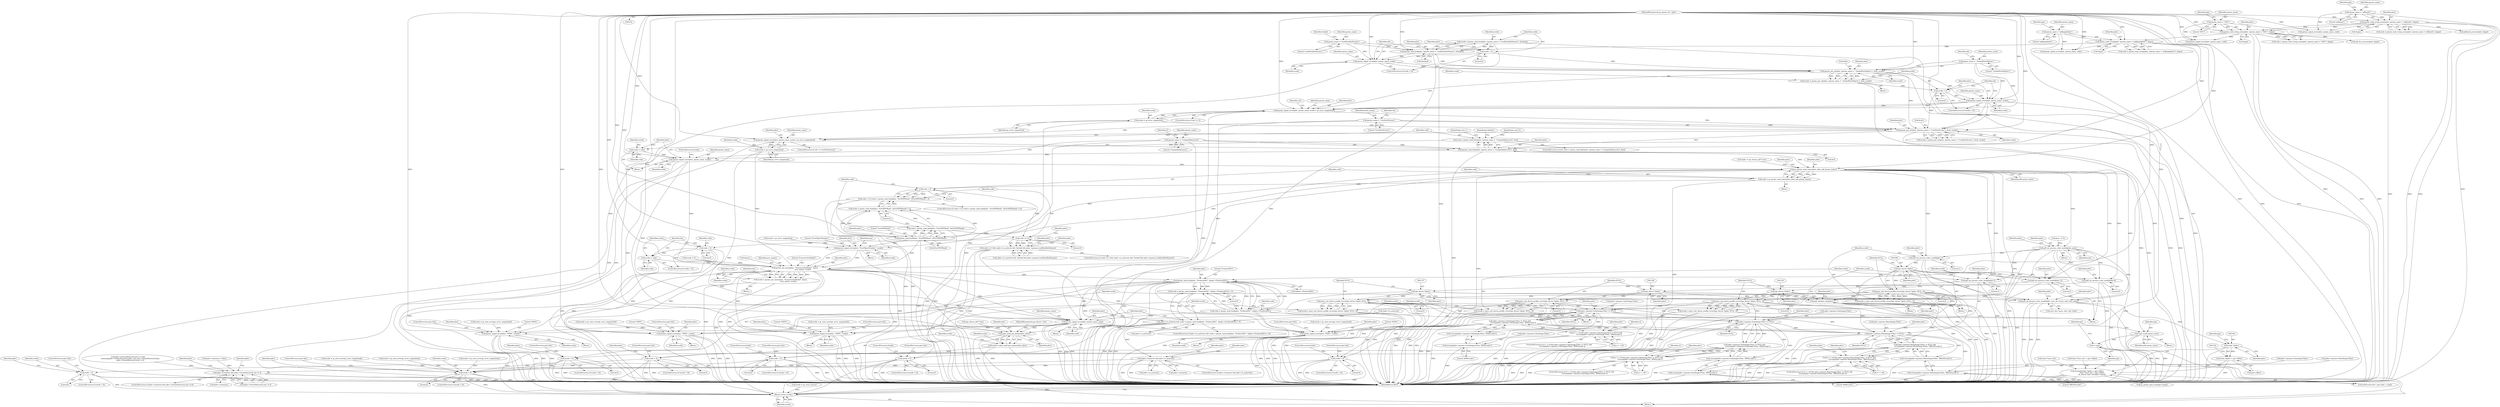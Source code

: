 digraph "0_ghostscript_c3476dde7743761a4e1d39a631716199b696b880@API" {
"1000398" [label="(Call,code = param_read_float(plist, (param_name = \"CompatibilityLevel\"), &cl))"];
"1000400" [label="(Call,param_read_float(plist, (param_name = \"CompatibilityLevel\"), &cl))"];
"1000391" [label="(Call,param_signal_error(plist, param_name, ecode = gs_error_rangecheck))"];
"1000372" [label="(Call,param_put_int(plist, (param_name = \"CoreDistVersion\"), &cdv, ecode))"];
"1000359" [label="(Call,param_signal_error(plist, param_name, ecode = gs_error_rangecheck))"];
"1000339" [label="(Call,param_put_int(plist, (param_name = \".EmbedFontObjects\"), &efo, ecode))"];
"1000317" [label="(Call,param_read_bool(plist, (param_name = \"LockDistillerParams\"), &locked))"];
"1000250" [label="(Call,param_read_string(plist, (param_name = \"pdfpagelabels\"), &pps))"];
"1000206" [label="(Call,param_read_string_array(plist, (param_name = \"DSC\"), &ppa))"];
"1000162" [label="(Call,param_read_string_array(plist, (param_name = \"pdfmark\"), &ppa))"];
"1000121" [label="(MethodParameterIn,gs_param_list * plist)"];
"1000164" [label="(Call,param_name = \"pdfmark\")"];
"1000208" [label="(Call,param_name = \"DSC\")"];
"1000252" [label="(Call,param_name = \"pdfpagelabels\")"];
"1000319" [label="(Call,param_name = \"LockDistillerParams\")"];
"1000328" [label="(Call,param_signal_error(plist, param_name, ecode))"];
"1000325" [label="(Call,ecode < 0)"];
"1000315" [label="(Call,ecode = param_read_bool(plist, (param_name = \"LockDistillerParams\"), &locked))"];
"1000341" [label="(Call,param_name = \".EmbedFontObjects\")"];
"1000351" [label="(Call,param_signal_error(plist, param_name, ecode))"];
"1000348" [label="(Call,ecode < 0)"];
"1000337" [label="(Call,ecode = param_put_int(plist, (param_name = \".EmbedFontObjects\"), &efo, ecode))"];
"1000362" [label="(Call,ecode = gs_error_rangecheck)"];
"1000374" [label="(Call,param_name = \"CoreDistVersion\")"];
"1000394" [label="(Call,ecode = gs_error_rangecheck)"];
"1000402" [label="(Call,param_name = \"CompatibilityLevel\")"];
"1000409" [label="(Call,ecode = code)"];
"1000412" [label="(Call,param_signal_error(plist, param_name, ecode))"];
"1000551" [label="(Call,gs_param_read_items(plist, pdev, pdf_param_items))"];
"1000549" [label="(Call,code = gs_param_read_items(plist, pdev, pdf_param_items))"];
"1000557" [label="(Call,code < 0)"];
"1000556" [label="(Call,code < 0 || (code = param_read_bool(plist, \"ForOPDFRead\", &ForOPDFRead)) < 0)"];
"1000572" [label="(Call,code == 0)"];
"1000571" [label="(Call,code == 0 && !pdev->is_ps2write && !(locked && pdev->params.LockDistillerParams))"];
"1000599" [label="(Call,code < 0)"];
"1000602" [label="(Call,ecode = code)"];
"1000660" [label="(Call,param_put_enum(plist, \"ProcessColorModel\", &pcm,\n                               pcm_names, ecode))"];
"1000658" [label="(Call,ecode = param_put_enum(plist, \"ProcessColorModel\", &pcm,\n                               pcm_names, ecode))"];
"1000686" [label="(Call,ecode < 0)"];
"1001549" [label="(Return,return ecode;)"];
"1000698" [label="(Call,param_read_bool(plist, \"ProduceDSC\", &pdev->ProduceDSC))"];
"1000695" [label="(Call,(code = param_read_bool(plist, \"ProduceDSC\", &pdev->ProduceDSC)) < 0)"];
"1000691" [label="(Call,pdev->is_ps2write && (code = param_read_bool(plist, \"ProduceDSC\", &pdev->ProduceDSC)) < 0)"];
"1001432" [label="(Call,pdev->Linearise && pdev->is_ps2write)"];
"1001451" [label="(Call,pdev->Linearise && pdev->OwnerPassword.size != 0)"];
"1000696" [label="(Call,code = param_read_bool(plist, \"ProduceDSC\", &pdev->ProduceDSC))"];
"1000707" [label="(Call,param_signal_error(plist, param_name, code))"];
"1000728" [label="(Call,param_signal_error(plist, \"PDFA\", ecode))"];
"1000776" [label="(Call,param_signal_error(plist, \"PDFA\", ecode))"];
"1000794" [label="(Call,param_signal_error(plist, \"PDFX\", ecode))"];
"1000814" [label="(Call,param_signal_error(plist, \"PDFA\", ecode))"];
"1000959" [label="(Call,gdev_psdf_put_params(dev, plist))"];
"1000957" [label="(Call,ecode = gdev_psdf_put_params(dev, plist))"];
"1000963" [label="(Call,ecode < 0)"];
"1001314" [label="(Call,ecode < 0)"];
"1000563" [label="(Call,param_read_bool(plist, \"ForOPDFRead\", &ForOPDFRead))"];
"1000560" [label="(Call,(code = param_read_bool(plist, \"ForOPDFRead\", &ForOPDFRead)) < 0)"];
"1000561" [label="(Call,code = param_read_bool(plist, \"ForOPDFRead\", &ForOPDFRead))"];
"1000647" [label="(Call,param_signal_error(plist, \"FirstObjectNumber\", ecode))"];
"1000672" [label="(Call,pdf_set_process_color_model(pdev, pcm))"];
"1001042" [label="(Call,pdf_set_process_color_model(pdev,1))"];
"1001048" [label="(Call,(gx_device *)pdev)"];
"1001047" [label="(Call,gsicc_init_device_profile_struct((gx_device *)pdev, NULL, 0))"];
"1001045" [label="(Call,ecode = gsicc_init_device_profile_struct((gx_device *)pdev, NULL, 0))"];
"1001054" [label="(Call,ecode < 0)"];
"1001101" [label="(Call,gsicc_init_device_profile_struct((gx_device *)pdev, NULL, 0))"];
"1001099" [label="(Call,ecode = gsicc_init_device_profile_struct((gx_device *)pdev, NULL, 0))"];
"1001108" [label="(Call,ecode < 0)"];
"1001198" [label="(Call,pdev->params.ColorImage.Filter != NULL)"];
"1001197" [label="(Call,pdev->params.ColorImage.Filter != NULL &&\n            !strcmp(pdev->params.ColorImage.Filter, \"JPXEncode\"))"];
"1001193" [label="(Call,cl < 1.5f && pdev->params.ColorImage.Filter != NULL &&\n            !strcmp(pdev->params.ColorImage.Filter, \"JPXEncode\"))"];
"1001207" [label="(Call,!strcmp(pdev->params.ColorImage.Filter, \"JPXEncode\"))"];
"1001208" [label="(Call,strcmp(pdev->params.ColorImage.Filter, \"JPXEncode\"))"];
"1001233" [label="(Call,pdev->params.GrayImage.Filter != NULL)"];
"1001232" [label="(Call,pdev->params.GrayImage.Filter != NULL &&\n            !strcmp(pdev->params.GrayImage.Filter, \"JPXEncode\"))"];
"1001228" [label="(Call,cl < 1.5f && pdev->params.GrayImage.Filter != NULL &&\n            !strcmp(pdev->params.GrayImage.Filter, \"JPXEncode\"))"];
"1001242" [label="(Call,!strcmp(pdev->params.GrayImage.Filter, \"JPXEncode\"))"];
"1001243" [label="(Call,strcmp(pdev->params.GrayImage.Filter, \"JPXEncode\"))"];
"1001268" [label="(Call,pdev->params.MonoImage.Filter != NULL)"];
"1001267" [label="(Call,pdev->params.MonoImage.Filter != NULL &&\n            !strcmp(pdev->params.MonoImage.Filter, \"JBIG2Encode\"))"];
"1001263" [label="(Call,cl < 1.4f && pdev->params.MonoImage.Filter != NULL &&\n            !strcmp(pdev->params.MonoImage.Filter, \"JBIG2Encode\"))"];
"1001277" [label="(Call,!strcmp(pdev->params.MonoImage.Filter, \"JBIG2Encode\"))"];
"1001278" [label="(Call,strcmp(pdev->params.MonoImage.Filter, \"JBIG2Encode\"))"];
"1001135" [label="(Call,gsicc_init_device_profile_struct((gx_device *)pdev, NULL, 0))"];
"1001133" [label="(Call,ecode = gsicc_init_device_profile_struct((gx_device *)pdev, NULL, 0))"];
"1001142" [label="(Call,ecode < 0)"];
"1001178" [label="(Call,gsicc_init_device_profile_struct((gx_device *)pdev, NULL, 0))"];
"1001176" [label="(Call,ecode = gsicc_init_device_profile_struct((gx_device *)pdev, NULL, 0))"];
"1001185" [label="(Call,ecode < 0)"];
"1001096" [label="(Call,pdf_set_process_color_model(pdev, 2))"];
"1001102" [label="(Call,(gx_device *)pdev)"];
"1001352" [label="(Call,pdf_initialize_ids(pdev))"];
"1001492" [label="(Call,pdf_set_process_color_model(pdev, save_dev->pcm_color_info_index))"];
"1001524" [label="(Call,(char *)pdev)"];
"1001522" [label="(Call,memcpy((char *)pdev + ppi->offset,\n                   (char *)save_dev + ppi->offset,\n                   gs_param_type_sizes[ppi->type]))"];
"1001523" [label="(Call,(char *)pdev + ppi->offset)"];
"1001130" [label="(Call,pdf_set_process_color_model(pdev,0))"];
"1001136" [label="(Call,(gx_device *)pdev)"];
"1001173" [label="(Call,pdf_set_process_color_model(pdev,1))"];
"1001179" [label="(Call,(gx_device *)pdev)"];
"1001513" [label="(Call,*ppi = pdf_param_items)"];
"1001520" [label="(Call,++ppi)"];
"1000578" [label="(Identifier,pdev)"];
"1000818" [label="(ControlStructure,goto fail;)"];
"1001263" [label="(Call,cl < 1.4f && pdev->params.MonoImage.Filter != NULL &&\n            !strcmp(pdev->params.MonoImage.Filter, \"JBIG2Encode\"))"];
"1001183" [label="(Literal,0)"];
"1001174" [label="(Identifier,pdev)"];
"1000317" [label="(Call,param_read_bool(plist, (param_name = \"LockDistillerParams\"), &locked))"];
"1001450" [label="(ControlStructure,if (pdev->Linearise && pdev->OwnerPassword.size != 0))"];
"1000796" [label="(Literal,\"PDFX\")"];
"1001057" [label="(ControlStructure,goto fail;)"];
"1001531" [label="(Call,(char *)save_dev)"];
"1000345" [label="(Identifier,efo)"];
"1001551" [label="(MethodReturn,RET)"];
"1001515" [label="(Identifier,pdf_param_items)"];
"1000415" [label="(Identifier,ecode)"];
"1001173" [label="(Call,pdf_set_process_color_model(pdev,1))"];
"1001527" [label="(Call,ppi->offset)"];
"1000208" [label="(Call,param_name = \"DSC\")"];
"1001352" [label="(Call,pdf_initialize_ids(pdev))"];
"1000971" [label="(Identifier,pdev)"];
"1000563" [label="(Call,param_read_bool(plist, \"ForOPDFRead\", &ForOPDFRead))"];
"1001106" [label="(Literal,0)"];
"1001493" [label="(Identifier,pdev)"];
"1000570" [label="(ControlStructure,if (code == 0 && !pdev->is_ps2write && !(locked && pdev->params.LockDistillerParams)))"];
"1001244" [label="(Call,pdev->params.GrayImage.Filter)"];
"1000817" [label="(Identifier,ecode)"];
"1001142" [label="(Call,ecode < 0)"];
"1000160" [label="(Call,code = param_read_string_array(plist, (param_name = \"pdfmark\"), &ppa))"];
"1000346" [label="(Identifier,ecode)"];
"1000809" [label="(Block,)"];
"1000731" [label="(Identifier,ecode)"];
"1000649" [label="(Literal,\"FirstObjectNumber\")"];
"1001258" [label="(Call,ecode = gs_note_error(gs_error_rangecheck))"];
"1000668" [label="(Call,pcm >= 0)"];
"1001269" [label="(Call,pdev->params.MonoImage.Filter)"];
"1000698" [label="(Call,param_read_bool(plist, \"ProduceDSC\", &pdev->ProduceDSC))"];
"1000396" [label="(Identifier,gs_error_rangecheck)"];
"1001051" [label="(Identifier,NULL)"];
"1000196" [label="(Call,param_signal_error(plist, param_name, code))"];
"1000677" [label="(Identifier,pdev)"];
"1000403" [label="(Identifier,param_name)"];
"1000690" [label="(ControlStructure,if (pdev->is_ps2write && (code = param_read_bool(plist, \"ProduceDSC\", &pdev->ProduceDSC)) < 0))"];
"1000693" [label="(Identifier,pdev)"];
"1000359" [label="(Call,param_signal_error(plist, param_name, ecode = gs_error_rangecheck))"];
"1000377" [label="(Call,&cdv)"];
"1000251" [label="(Identifier,plist)"];
"1000122" [label="(Block,)"];
"1001537" [label="(Call,gs_param_type_sizes[ppi->type])"];
"1001199" [label="(Call,pdev->params.ColorImage.Filter)"];
"1000658" [label="(Call,ecode = param_put_enum(plist, \"ProcessColorModel\", &pcm,\n                               pcm_names, ecode))"];
"1000957" [label="(Call,ecode = gdev_psdf_put_params(dev, plist))"];
"1001138" [label="(Identifier,pdev)"];
"1000966" [label="(ControlStructure,goto fail;)"];
"1000374" [label="(Call,param_name = \"CoreDistVersion\")"];
"1000332" [label="(Block,)"];
"1001278" [label="(Call,strcmp(pdev->params.MonoImage.Filter, \"JBIG2Encode\"))"];
"1000240" [label="(Call,param_signal_error(plist, param_name, code))"];
"1001265" [label="(Identifier,cl)"];
"1001290" [label="(Identifier,pdev)"];
"1000391" [label="(Call,param_signal_error(plist, param_name, ecode = gs_error_rangecheck))"];
"1001048" [label="(Call,(gx_device *)pdev)"];
"1000414" [label="(Identifier,param_name)"];
"1000797" [label="(Identifier,ecode)"];
"1000600" [label="(Identifier,code)"];
"1000595" [label="(Identifier,plist)"];
"1000648" [label="(Identifier,plist)"];
"1000361" [label="(Identifier,param_name)"];
"1000163" [label="(Identifier,plist)"];
"1001032" [label="(Block,)"];
"1001176" [label="(Call,ecode = gsicc_init_device_profile_struct((gx_device *)pdev, NULL, 0))"];
"1000328" [label="(Call,param_signal_error(plist, param_name, ecode))"];
"1000651" [label="(Block,)"];
"1001146" [label="(ControlStructure,break;)"];
"1000398" [label="(Call,code = param_read_float(plist, (param_name = \"CompatibilityLevel\"), &cl))"];
"1000352" [label="(Identifier,plist)"];
"1001101" [label="(Call,gsicc_init_device_profile_struct((gx_device *)pdev, NULL, 0))"];
"1000323" [label="(Identifier,locked)"];
"1000211" [label="(Call,&ppa)"];
"1000401" [label="(Identifier,plist)"];
"1000963" [label="(Call,ecode < 0)"];
"1000551" [label="(Call,gs_param_read_items(plist, pdev, pdf_param_items))"];
"1001207" [label="(Call,!strcmp(pdev->params.ColorImage.Filter, \"JPXEncode\"))"];
"1001516" [label="(ControlStructure,for (; ppi->key; ++ppi))"];
"1000965" [label="(Literal,0)"];
"1000709" [label="(Identifier,param_name)"];
"1000329" [label="(Identifier,plist)"];
"1001465" [label="(Identifier,pdev)"];
"1001530" [label="(Call,(char *)save_dev + ppi->offset)"];
"1000393" [label="(Identifier,param_name)"];
"1001514" [label="(Identifier,ppi)"];
"1001348" [label="(Call,ecode = gs_error_ioerror)"];
"1001145" [label="(ControlStructure,goto fail;)"];
"1000688" [label="(Literal,0)"];
"1001105" [label="(Identifier,NULL)"];
"1000399" [label="(Identifier,code)"];
"1000568" [label="(Literal,0)"];
"1001178" [label="(Call,gsicc_init_device_profile_struct((gx_device *)pdev, NULL, 0))"];
"1001264" [label="(Call,cl < 1.4f)"];
"1001255" [label="(Identifier,pdev)"];
"1000207" [label="(Identifier,plist)"];
"1001321" [label="(Identifier,pdev)"];
"1000416" [label="(ControlStructure,break;)"];
"1000331" [label="(Identifier,ecode)"];
"1000363" [label="(Identifier,ecode)"];
"1000168" [label="(Identifier,ppa)"];
"1000557" [label="(Call,code < 0)"];
"1000250" [label="(Call,param_read_string(plist, (param_name = \"pdfpagelabels\"), &pps))"];
"1000604" [label="(Identifier,code)"];
"1000407" [label="(Block,)"];
"1001317" [label="(ControlStructure,goto fail;)"];
"1001279" [label="(Call,pdev->params.MonoImage.Filter)"];
"1001109" [label="(Identifier,ecode)"];
"1000348" [label="(Call,ecode < 0)"];
"1000325" [label="(Call,ecode < 0)"];
"1001047" [label="(Call,gsicc_init_device_profile_struct((gx_device *)pdev, NULL, 0))"];
"1001208" [label="(Call,strcmp(pdev->params.ColorImage.Filter, \"JPXEncode\"))"];
"1000362" [label="(Call,ecode = gs_error_rangecheck)"];
"1000790" [label="(Call,ecode = gs_note_error(gs_error_rangecheck))"];
"1000598" [label="(ControlStructure,if (code < 0))"];
"1001216" [label="(Literal,\"JPXEncode\")"];
"1001230" [label="(Identifier,cl)"];
"1001223" [label="(Call,ecode = gs_note_error(gs_error_rangecheck))"];
"1000165" [label="(Identifier,param_name)"];
"1001267" [label="(Call,pdev->params.MonoImage.Filter != NULL &&\n            !strcmp(pdev->params.MonoImage.Filter, \"JBIG2Encode\"))"];
"1000322" [label="(Call,&locked)"];
"1000552" [label="(Identifier,plist)"];
"1001053" [label="(ControlStructure,if (ecode < 0))"];
"1000209" [label="(Identifier,param_name)"];
"1000602" [label="(Call,ecode = code)"];
"1000162" [label="(Call,param_read_string_array(plist, (param_name = \"pdfmark\"), &ppa))"];
"1000961" [label="(Identifier,plist)"];
"1001523" [label="(Call,(char *)pdev + ppi->offset)"];
"1000321" [label="(Literal,\"LockDistillerParams\")"];
"1000565" [label="(Literal,\"ForOPDFRead\")"];
"1000167" [label="(Call,&ppa)"];
"1001144" [label="(Literal,0)"];
"1000559" [label="(Literal,0)"];
"1000794" [label="(Call,param_signal_error(plist, \"PDFX\", ecode))"];
"1001130" [label="(Call,pdf_set_process_color_model(pdev,0))"];
"1001442" [label="(Identifier,pdev)"];
"1000204" [label="(Call,code = param_read_string_array(plist, (param_name = \"DSC\"), &ppa))"];
"1001135" [label="(Call,gsicc_init_device_profile_struct((gx_device *)pdev, NULL, 0))"];
"1001139" [label="(Identifier,NULL)"];
"1001181" [label="(Identifier,pdev)"];
"1001096" [label="(Call,pdf_set_process_color_model(pdev, 2))"];
"1000572" [label="(Call,code == 0)"];
"1000574" [label="(Literal,0)"];
"1000674" [label="(Identifier,pcm)"];
"1000354" [label="(Identifier,ecode)"];
"1000375" [label="(Identifier,param_name)"];
"1001097" [label="(Identifier,pdev)"];
"1001356" [label="(Identifier,pdev)"];
"1001111" [label="(ControlStructure,goto fail;)"];
"1000379" [label="(Identifier,ecode)"];
"1000700" [label="(Literal,\"ProduceDSC\")"];
"1000349" [label="(Identifier,ecode)"];
"1001232" [label="(Call,pdev->params.GrayImage.Filter != NULL &&\n            !strcmp(pdev->params.GrayImage.Filter, \"JPXEncode\"))"];
"1000351" [label="(Call,param_signal_error(plist, param_name, ecode))"];
"1000776" [label="(Call,param_signal_error(plist, \"PDFA\", ecode))"];
"1001143" [label="(Identifier,ecode)"];
"1000696" [label="(Call,code = param_read_bool(plist, \"ProduceDSC\", &pdev->ProduceDSC))"];
"1001045" [label="(Call,ecode = gsicc_init_device_profile_struct((gx_device *)pdev, NULL, 0))"];
"1000815" [label="(Identifier,plist)"];
"1000715" [label="(Identifier,pdev)"];
"1001102" [label="(Call,(gx_device *)pdev)"];
"1000705" [label="(Literal,0)"];
"1001042" [label="(Call,pdf_set_process_color_model(pdev,1))"];
"1000671" [label="(Block,)"];
"1000723" [label="(Block,)"];
"1000252" [label="(Call,param_name = \"pdfpagelabels\")"];
"1001432" [label="(Call,pdev->Linearise && pdev->is_ps2write)"];
"1000405" [label="(Call,&cl)"];
"1001209" [label="(Call,pdev->params.ColorImage.Filter)"];
"1000248" [label="(Call,code = param_read_string(plist, (param_name = \"pdfpagelabels\"), &pps))"];
"1001229" [label="(Call,cl < 1.5f)"];
"1001192" [label="(ControlStructure,if (cl < 1.5f && pdev->params.ColorImage.Filter != NULL &&\n            !strcmp(pdev->params.ColorImage.Filter, \"JPXEncode\")))"];
"1001433" [label="(Call,pdev->Linearise)"];
"1000372" [label="(Call,param_put_int(plist, (param_name = \"CoreDistVersion\"), &cdv, ecode))"];
"1000560" [label="(Call,(code = param_read_bool(plist, \"ForOPDFRead\", &ForOPDFRead)) < 0)"];
"1000337" [label="(Call,ecode = param_put_int(plist, (param_name = \".EmbedFontObjects\"), &efo, ecode))"];
"1000601" [label="(Literal,0)"];
"1000370" [label="(Call,ecode = param_put_int(plist, (param_name = \"CoreDistVersion\"), &cdv, ecode))"];
"1000406" [label="(Identifier,cl)"];
"1001054" [label="(Call,ecode < 0)"];
"1001242" [label="(Call,!strcmp(pdev->params.GrayImage.Filter, \"JPXEncode\"))"];
"1001189" [label="(ControlStructure,break;)"];
"1001524" [label="(Call,(char *)pdev)"];
"1000599" [label="(Call,code < 0)"];
"1000558" [label="(Identifier,code)"];
"1000554" [label="(Identifier,pdf_param_items)"];
"1000410" [label="(Identifier,ecode)"];
"1001499" [label="(Identifier,pdev)"];
"1000166" [label="(Literal,\"pdfmark\")"];
"1000355" [label="(ControlStructure,if (efo != 1))"];
"1000798" [label="(ControlStructure,goto fail;)"];
"1000553" [label="(Identifier,pdev)"];
"1000795" [label="(Identifier,plist)"];
"1000409" [label="(Call,ecode = code)"];
"1001061" [label="(Identifier,pdev)"];
"1001186" [label="(Identifier,ecode)"];
"1001185" [label="(Call,ecode < 0)"];
"1001262" [label="(ControlStructure,if (cl < 1.4f && pdev->params.MonoImage.Filter != NULL &&\n            !strcmp(pdev->params.MonoImage.Filter, \"JBIG2Encode\")))"];
"1000789" [label="(Block,)"];
"1001188" [label="(ControlStructure,goto fail;)"];
"1000378" [label="(Identifier,cdv)"];
"1000549" [label="(Call,code = gs_param_read_items(plist, pdev, pdf_param_items))"];
"1001282" [label="(Identifier,pdev)"];
"1000666" [label="(Identifier,ecode)"];
"1000411" [label="(Identifier,code)"];
"1001131" [label="(Identifier,pdev)"];
"1001100" [label="(Identifier,ecode)"];
"1000724" [label="(Call,ecode = gs_note_error(gs_error_rangecheck))"];
"1001179" [label="(Call,(gx_device *)pdev)"];
"1001241" [label="(Identifier,NULL)"];
"1001353" [label="(Identifier,pdev)"];
"1000710" [label="(Identifier,code)"];
"1001050" [label="(Identifier,pdev)"];
"1001511" [label="(Block,)"];
"1000662" [label="(Literal,\"ProcessColorModel\")"];
"1000697" [label="(Identifier,code)"];
"1000343" [label="(Literal,\".EmbedFontObjects\")"];
"1000404" [label="(Literal,\"CompatibilityLevel\")"];
"1001251" [label="(Literal,\"JPXEncode\")"];
"1000402" [label="(Call,param_name = \"CompatibilityLevel\")"];
"1000126" [label="(Call,*pdev = (gx_device_pdf *) dev)"];
"1000706" [label="(Block,)"];
"1000360" [label="(Identifier,plist)"];
"1000660" [label="(Call,param_put_enum(plist, \"ProcessColorModel\", &pcm,\n                               pcm_names, ecode))"];
"1000780" [label="(ControlStructure,goto fail;)"];
"1000699" [label="(Identifier,plist)"];
"1000661" [label="(Identifier,plist)"];
"1000338" [label="(Identifier,ecode)"];
"1001520" [label="(Call,++ppi)"];
"1001212" [label="(Identifier,pdev)"];
"1001380" [label="(Call,pdev->OwnerPassword.size != 0 &&\n         memcmp(pdev->OwnerPassword.data, save_dev->OwnerPassword.data,\n         pdev->OwnerPassword.size) != 0)"];
"1000590" [label="(Identifier,pdev)"];
"1001197" [label="(Call,pdev->params.ColorImage.Filter != NULL &&\n            !strcmp(pdev->params.ColorImage.Filter, \"JPXEncode\"))"];
"1001313" [label="(ControlStructure,if (ecode < 0))"];
"1000810" [label="(Call,ecode = gs_note_error(gs_error_rangecheck))"];
"1000212" [label="(Identifier,ppa)"];
"1000307" [label="(Call,param_signal_error(plist, param_name, code))"];
"1000814" [label="(Call,param_signal_error(plist, \"PDFA\", ecode))"];
"1000962" [label="(ControlStructure,if (ecode < 0))"];
"1000655" [label="(Identifier,pcm)"];
"1001134" [label="(Identifier,ecode)"];
"1000318" [label="(Identifier,plist)"];
"1000164" [label="(Call,param_name = \"pdfmark\")"];
"1000687" [label="(Identifier,ecode)"];
"1000550" [label="(Identifier,code)"];
"1001451" [label="(Call,pdev->Linearise && pdev->OwnerPassword.size != 0)"];
"1001293" [label="(Call,ecode = gs_note_error(gs_error_rangecheck))"];
"1000779" [label="(Identifier,ecode)"];
"1000256" [label="(Identifier,pps)"];
"1000608" [label="(Identifier,fon)"];
"1001108" [label="(Call,ecode < 0)"];
"1001475" [label="(Identifier,pdev)"];
"1000701" [label="(Call,&pdev->ProduceDSC)"];
"1001132" [label="(Literal,0)"];
"1000210" [label="(Literal,\"DSC\")"];
"1000330" [label="(Identifier,param_name)"];
"1000772" [label="(Call,ecode = gs_note_error(gs_error_rangecheck))"];
"1001220" [label="(Identifier,pdev)"];
"1000344" [label="(Call,&efo)"];
"1000561" [label="(Call,code = param_read_bool(plist, \"ForOPDFRead\", &ForOPDFRead))"];
"1001247" [label="(Identifier,pdev)"];
"1000730" [label="(Literal,\"PDFA\")"];
"1000571" [label="(Call,code == 0 && !pdev->is_ps2write && !(locked && pdev->params.LockDistillerParams))"];
"1001276" [label="(Identifier,NULL)"];
"1000327" [label="(Literal,0)"];
"1000964" [label="(Identifier,ecode)"];
"1000381" [label="(Call,ecode < 0)"];
"1000644" [label="(Call,ecode = gs_error_rangecheck)"];
"1000353" [label="(Identifier,param_name)"];
"1000397" [label="(ControlStructure,switch (code = param_read_float(plist, (param_name = \"CompatibilityLevel\"), &cl)))"];
"1001492" [label="(Call,pdf_set_process_color_model(pdev, save_dev->pcm_color_info_index))"];
"1001107" [label="(ControlStructure,if (ecode < 0))"];
"1000708" [label="(Identifier,plist)"];
"1000777" [label="(Identifier,plist)"];
"1000350" [label="(Literal,0)"];
"1001277" [label="(Call,!strcmp(pdev->params.MonoImage.Filter, \"JBIG2Encode\"))"];
"1000128" [label="(Call,(gx_device_pdf *) dev)"];
"1001140" [label="(Literal,0)"];
"1001455" [label="(Call,pdev->OwnerPassword.size != 0)"];
"1000958" [label="(Identifier,ecode)"];
"1001064" [label="(Block,)"];
"1000692" [label="(Call,pdev->is_ps2write)"];
"1001243" [label="(Call,strcmp(pdev->params.GrayImage.Filter, \"JPXEncode\"))"];
"1001518" [label="(Identifier,ppi)"];
"1000778" [label="(Literal,\"PDFA\")"];
"1001549" [label="(Return,return ecode;)"];
"1001046" [label="(Identifier,ecode)"];
"1001513" [label="(Call,*ppi = pdf_param_items)"];
"1001286" [label="(Literal,\"JBIG2Encode\")"];
"1001043" [label="(Identifier,pdev)"];
"1001300" [label="(Identifier,pdev)"];
"1000535" [label="(Block,)"];
"1000417" [label="(JumpTarget,case 0:)"];
"1000647" [label="(Call,param_signal_error(plist, \"FirstObjectNumber\", ecode))"];
"1000533" [label="(JumpTarget,case 1:)"];
"1001133" [label="(Call,ecode = gsicc_init_device_profile_struct((gx_device *)pdev, NULL, 0))"];
"1001112" [label="(ControlStructure,break;)"];
"1000253" [label="(Identifier,param_name)"];
"1000412" [label="(Call,param_signal_error(plist, param_name, ecode))"];
"1000691" [label="(Call,pdev->is_ps2write && (code = param_read_bool(plist, \"ProduceDSC\", &pdev->ProduceDSC)) < 0)"];
"1001445" [label="(Call,pdev->Linearise = false)"];
"1001052" [label="(Literal,0)"];
"1000319" [label="(Call,param_name = \"LockDistillerParams\")"];
"1000324" [label="(ControlStructure,if (ecode < 0))"];
"1000663" [label="(Call,&pcm)"];
"1000335" [label="(Identifier,efo)"];
"1000643" [label="(Block,)"];
"1001521" [label="(Identifier,ppi)"];
"1001233" [label="(Call,pdev->params.GrayImage.Filter != NULL)"];
"1000689" [label="(ControlStructure,goto fail;)"];
"1000413" [label="(Identifier,plist)"];
"1000672" [label="(Call,pdf_set_process_color_model(pdev, pcm))"];
"1000340" [label="(Identifier,plist)"];
"1001522" [label="(Call,memcpy((char *)pdev + ppi->offset,\n                   (char *)save_dev + ppi->offset,\n                   gs_param_type_sizes[ppi->type]))"];
"1000368" [label="(Identifier,cdv)"];
"1000659" [label="(Identifier,ecode)"];
"1000555" [label="(ControlStructure,if (code < 0 || (code = param_read_bool(plist, \"ForOPDFRead\", &ForOPDFRead)) < 0))"];
"1000707" [label="(Call,param_signal_error(plist, param_name, code))"];
"1001198" [label="(Call,pdev->params.ColorImage.Filter != NULL)"];
"1001098" [label="(Literal,2)"];
"1000341" [label="(Call,param_name = \".EmbedFontObjects\")"];
"1000339" [label="(Call,param_put_int(plist, (param_name = \".EmbedFontObjects\"), &efo, ecode))"];
"1000320" [label="(Identifier,param_name)"];
"1001268" [label="(Call,pdev->params.MonoImage.Filter != NULL)"];
"1000728" [label="(Call,param_signal_error(plist, \"PDFA\", ecode))"];
"1000185" [label="(Call,pdfmark_process(pdev, &ppa))"];
"1001453" [label="(Identifier,pdev)"];
"1000255" [label="(Call,&pps)"];
"1001494" [label="(Call,save_dev->pcm_color_info_index)"];
"1000573" [label="(Identifier,code)"];
"1000394" [label="(Call,ecode = gs_error_rangecheck)"];
"1000562" [label="(Identifier,code)"];
"1000673" [label="(Identifier,pdev)"];
"1000575" [label="(Call,!pdev->is_ps2write && !(locked && pdev->params.LockDistillerParams))"];
"1000686" [label="(Call,ecode < 0)"];
"1001206" [label="(Identifier,NULL)"];
"1000315" [label="(Call,ecode = param_read_bool(plist, (param_name = \"LockDistillerParams\"), &locked))"];
"1001314" [label="(Call,ecode < 0)"];
"1001110" [label="(Literal,0)"];
"1000376" [label="(Literal,\"CoreDistVersion\")"];
"1000816" [label="(Literal,\"PDFA\")"];
"1001315" [label="(Identifier,ecode)"];
"1000959" [label="(Call,gdev_psdf_put_params(dev, plist))"];
"1000364" [label="(Identifier,gs_error_rangecheck)"];
"1000771" [label="(Block,)"];
"1001099" [label="(Call,ecode = gsicc_init_device_profile_struct((gx_device *)pdev, NULL, 0))"];
"1000603" [label="(Identifier,ecode)"];
"1000373" [label="(Identifier,plist)"];
"1001335" [label="(Block,)"];
"1000669" [label="(Identifier,pcm)"];
"1000685" [label="(ControlStructure,if (ecode < 0))"];
"1000387" [label="(ControlStructure,if (cdv != CoreDistVersion))"];
"1001136" [label="(Call,(gx_device *)pdev)"];
"1000695" [label="(Call,(code = param_read_bool(plist, \"ProduceDSC\", &pdev->ProduceDSC)) < 0)"];
"1001055" [label="(Identifier,ecode)"];
"1000347" [label="(ControlStructure,if (ecode < 0))"];
"1001194" [label="(Call,cl < 1.5f)"];
"1001163" [label="(Block,)"];
"1001526" [label="(Identifier,pdev)"];
"1001056" [label="(Literal,0)"];
"1000732" [label="(ControlStructure,goto fail;)"];
"1000960" [label="(Identifier,dev)"];
"1000408" [label="(JumpTarget,default:)"];
"1001452" [label="(Call,pdev->Linearise)"];
"1001182" [label="(Identifier,NULL)"];
"1000229" [label="(Call,pdf_dsc_process(pdev, &ppa))"];
"1001187" [label="(Literal,0)"];
"1000316" [label="(Identifier,ecode)"];
"1000650" [label="(Identifier,ecode)"];
"1000326" [label="(Identifier,ecode)"];
"1000566" [label="(Call,&ForOPDFRead)"];
"1001436" [label="(Call,pdev->is_ps2write)"];
"1001550" [label="(Identifier,ecode)"];
"1001104" [label="(Identifier,pdev)"];
"1000342" [label="(Identifier,param_name)"];
"1000121" [label="(MethodParameterIn,gs_param_list * plist)"];
"1000119" [label="(MethodParameterIn,gx_device * dev)"];
"1001228" [label="(Call,cl < 1.5f && pdev->params.GrayImage.Filter != NULL &&\n            !strcmp(pdev->params.GrayImage.Filter, \"JPXEncode\"))"];
"1000206" [label="(Call,param_read_string_array(plist, (param_name = \"DSC\"), &ppa))"];
"1001431" [label="(ControlStructure,if (pdev->Linearise && pdev->is_ps2write))"];
"1000392" [label="(Identifier,plist)"];
"1000665" [label="(Identifier,pcm_names)"];
"1000576" [label="(Call,!pdev->is_ps2write)"];
"1000564" [label="(Identifier,plist)"];
"1001175" [label="(Literal,1)"];
"1001234" [label="(Call,pdev->params.GrayImage.Filter)"];
"1001193" [label="(Call,cl < 1.5f && pdev->params.ColorImage.Filter != NULL &&\n            !strcmp(pdev->params.ColorImage.Filter, \"JPXEncode\"))"];
"1001141" [label="(ControlStructure,if (ecode < 0))"];
"1000357" [label="(Identifier,efo)"];
"1000729" [label="(Identifier,plist)"];
"1001528" [label="(Identifier,ppi)"];
"1000556" [label="(Call,code < 0 || (code = param_read_bool(plist, \"ForOPDFRead\", &ForOPDFRead)) < 0)"];
"1000395" [label="(Identifier,ecode)"];
"1001177" [label="(Identifier,ecode)"];
"1001184" [label="(ControlStructure,if (ecode < 0))"];
"1000400" [label="(Call,param_read_float(plist, (param_name = \"CompatibilityLevel\"), &cl))"];
"1001044" [label="(Literal,1)"];
"1000254" [label="(Literal,\"pdfpagelabels\")"];
"1001227" [label="(ControlStructure,if (cl < 1.5f && pdev->params.GrayImage.Filter != NULL &&\n            !strcmp(pdev->params.GrayImage.Filter, \"JPXEncode\")))"];
"1001316" [label="(Literal,0)"];
"1000398" -> "1000397"  [label="AST: "];
"1000398" -> "1000400"  [label="CFG: "];
"1000399" -> "1000398"  [label="AST: "];
"1000400" -> "1000398"  [label="AST: "];
"1000408" -> "1000398"  [label="CFG: "];
"1000417" -> "1000398"  [label="CFG: "];
"1000533" -> "1000398"  [label="CFG: "];
"1000398" -> "1001551"  [label="DDG: "];
"1000400" -> "1000398"  [label="DDG: "];
"1000400" -> "1000398"  [label="DDG: "];
"1000398" -> "1000409"  [label="DDG: "];
"1000400" -> "1000405"  [label="CFG: "];
"1000401" -> "1000400"  [label="AST: "];
"1000402" -> "1000400"  [label="AST: "];
"1000405" -> "1000400"  [label="AST: "];
"1000400" -> "1001551"  [label="DDG: "];
"1000391" -> "1000400"  [label="DDG: "];
"1000372" -> "1000400"  [label="DDG: "];
"1000121" -> "1000400"  [label="DDG: "];
"1000402" -> "1000400"  [label="DDG: "];
"1000400" -> "1000412"  [label="DDG: "];
"1000400" -> "1000551"  [label="DDG: "];
"1000391" -> "1000387"  [label="AST: "];
"1000391" -> "1000394"  [label="CFG: "];
"1000392" -> "1000391"  [label="AST: "];
"1000393" -> "1000391"  [label="AST: "];
"1000394" -> "1000391"  [label="AST: "];
"1000399" -> "1000391"  [label="CFG: "];
"1000391" -> "1001551"  [label="DDG: "];
"1000372" -> "1000391"  [label="DDG: "];
"1000121" -> "1000391"  [label="DDG: "];
"1000374" -> "1000391"  [label="DDG: "];
"1000394" -> "1000391"  [label="DDG: "];
"1000372" -> "1000370"  [label="AST: "];
"1000372" -> "1000379"  [label="CFG: "];
"1000373" -> "1000372"  [label="AST: "];
"1000374" -> "1000372"  [label="AST: "];
"1000377" -> "1000372"  [label="AST: "];
"1000379" -> "1000372"  [label="AST: "];
"1000370" -> "1000372"  [label="CFG: "];
"1000372" -> "1001551"  [label="DDG: "];
"1000372" -> "1001551"  [label="DDG: "];
"1000372" -> "1000370"  [label="DDG: "];
"1000372" -> "1000370"  [label="DDG: "];
"1000372" -> "1000370"  [label="DDG: "];
"1000359" -> "1000372"  [label="DDG: "];
"1000339" -> "1000372"  [label="DDG: "];
"1000351" -> "1000372"  [label="DDG: "];
"1000351" -> "1000372"  [label="DDG: "];
"1000121" -> "1000372"  [label="DDG: "];
"1000374" -> "1000372"  [label="DDG: "];
"1000348" -> "1000372"  [label="DDG: "];
"1000362" -> "1000372"  [label="DDG: "];
"1000359" -> "1000355"  [label="AST: "];
"1000359" -> "1000362"  [label="CFG: "];
"1000360" -> "1000359"  [label="AST: "];
"1000361" -> "1000359"  [label="AST: "];
"1000362" -> "1000359"  [label="AST: "];
"1000368" -> "1000359"  [label="CFG: "];
"1000359" -> "1001551"  [label="DDG: "];
"1000339" -> "1000359"  [label="DDG: "];
"1000351" -> "1000359"  [label="DDG: "];
"1000351" -> "1000359"  [label="DDG: "];
"1000121" -> "1000359"  [label="DDG: "];
"1000341" -> "1000359"  [label="DDG: "];
"1000362" -> "1000359"  [label="DDG: "];
"1000339" -> "1000337"  [label="AST: "];
"1000339" -> "1000346"  [label="CFG: "];
"1000340" -> "1000339"  [label="AST: "];
"1000341" -> "1000339"  [label="AST: "];
"1000344" -> "1000339"  [label="AST: "];
"1000346" -> "1000339"  [label="AST: "];
"1000337" -> "1000339"  [label="CFG: "];
"1000339" -> "1001551"  [label="DDG: "];
"1000339" -> "1000337"  [label="DDG: "];
"1000339" -> "1000337"  [label="DDG: "];
"1000339" -> "1000337"  [label="DDG: "];
"1000317" -> "1000339"  [label="DDG: "];
"1000328" -> "1000339"  [label="DDG: "];
"1000328" -> "1000339"  [label="DDG: "];
"1000121" -> "1000339"  [label="DDG: "];
"1000341" -> "1000339"  [label="DDG: "];
"1000325" -> "1000339"  [label="DDG: "];
"1000339" -> "1000351"  [label="DDG: "];
"1000317" -> "1000315"  [label="AST: "];
"1000317" -> "1000322"  [label="CFG: "];
"1000318" -> "1000317"  [label="AST: "];
"1000319" -> "1000317"  [label="AST: "];
"1000322" -> "1000317"  [label="AST: "];
"1000315" -> "1000317"  [label="CFG: "];
"1000317" -> "1001551"  [label="DDG: "];
"1000317" -> "1000315"  [label="DDG: "];
"1000317" -> "1000315"  [label="DDG: "];
"1000250" -> "1000317"  [label="DDG: "];
"1000121" -> "1000317"  [label="DDG: "];
"1000319" -> "1000317"  [label="DDG: "];
"1000317" -> "1000328"  [label="DDG: "];
"1000250" -> "1000248"  [label="AST: "];
"1000250" -> "1000255"  [label="CFG: "];
"1000251" -> "1000250"  [label="AST: "];
"1000252" -> "1000250"  [label="AST: "];
"1000255" -> "1000250"  [label="AST: "];
"1000248" -> "1000250"  [label="CFG: "];
"1000250" -> "1001551"  [label="DDG: "];
"1000250" -> "1001551"  [label="DDG: "];
"1000250" -> "1000248"  [label="DDG: "];
"1000250" -> "1000248"  [label="DDG: "];
"1000206" -> "1000250"  [label="DDG: "];
"1000121" -> "1000250"  [label="DDG: "];
"1000252" -> "1000250"  [label="DDG: "];
"1000250" -> "1000307"  [label="DDG: "];
"1000206" -> "1000204"  [label="AST: "];
"1000206" -> "1000211"  [label="CFG: "];
"1000207" -> "1000206"  [label="AST: "];
"1000208" -> "1000206"  [label="AST: "];
"1000211" -> "1000206"  [label="AST: "];
"1000204" -> "1000206"  [label="CFG: "];
"1000206" -> "1001551"  [label="DDG: "];
"1000206" -> "1001551"  [label="DDG: "];
"1000206" -> "1000204"  [label="DDG: "];
"1000206" -> "1000204"  [label="DDG: "];
"1000162" -> "1000206"  [label="DDG: "];
"1000162" -> "1000206"  [label="DDG: "];
"1000121" -> "1000206"  [label="DDG: "];
"1000208" -> "1000206"  [label="DDG: "];
"1000206" -> "1000229"  [label="DDG: "];
"1000206" -> "1000240"  [label="DDG: "];
"1000162" -> "1000160"  [label="AST: "];
"1000162" -> "1000167"  [label="CFG: "];
"1000163" -> "1000162"  [label="AST: "];
"1000164" -> "1000162"  [label="AST: "];
"1000167" -> "1000162"  [label="AST: "];
"1000160" -> "1000162"  [label="CFG: "];
"1000162" -> "1001551"  [label="DDG: "];
"1000162" -> "1001551"  [label="DDG: "];
"1000162" -> "1000160"  [label="DDG: "];
"1000162" -> "1000160"  [label="DDG: "];
"1000121" -> "1000162"  [label="DDG: "];
"1000164" -> "1000162"  [label="DDG: "];
"1000162" -> "1000185"  [label="DDG: "];
"1000162" -> "1000196"  [label="DDG: "];
"1000121" -> "1000118"  [label="AST: "];
"1000121" -> "1001551"  [label="DDG: "];
"1000121" -> "1000196"  [label="DDG: "];
"1000121" -> "1000240"  [label="DDG: "];
"1000121" -> "1000307"  [label="DDG: "];
"1000121" -> "1000328"  [label="DDG: "];
"1000121" -> "1000351"  [label="DDG: "];
"1000121" -> "1000412"  [label="DDG: "];
"1000121" -> "1000551"  [label="DDG: "];
"1000121" -> "1000563"  [label="DDG: "];
"1000121" -> "1000647"  [label="DDG: "];
"1000121" -> "1000660"  [label="DDG: "];
"1000121" -> "1000698"  [label="DDG: "];
"1000121" -> "1000707"  [label="DDG: "];
"1000121" -> "1000728"  [label="DDG: "];
"1000121" -> "1000776"  [label="DDG: "];
"1000121" -> "1000794"  [label="DDG: "];
"1000121" -> "1000814"  [label="DDG: "];
"1000121" -> "1000959"  [label="DDG: "];
"1000164" -> "1000166"  [label="CFG: "];
"1000165" -> "1000164"  [label="AST: "];
"1000166" -> "1000164"  [label="AST: "];
"1000168" -> "1000164"  [label="CFG: "];
"1000164" -> "1001551"  [label="DDG: "];
"1000164" -> "1000196"  [label="DDG: "];
"1000208" -> "1000210"  [label="CFG: "];
"1000209" -> "1000208"  [label="AST: "];
"1000210" -> "1000208"  [label="AST: "];
"1000212" -> "1000208"  [label="CFG: "];
"1000208" -> "1001551"  [label="DDG: "];
"1000208" -> "1000240"  [label="DDG: "];
"1000252" -> "1000254"  [label="CFG: "];
"1000253" -> "1000252"  [label="AST: "];
"1000254" -> "1000252"  [label="AST: "];
"1000256" -> "1000252"  [label="CFG: "];
"1000252" -> "1001551"  [label="DDG: "];
"1000252" -> "1000307"  [label="DDG: "];
"1000319" -> "1000321"  [label="CFG: "];
"1000320" -> "1000319"  [label="AST: "];
"1000321" -> "1000319"  [label="AST: "];
"1000323" -> "1000319"  [label="CFG: "];
"1000319" -> "1000328"  [label="DDG: "];
"1000328" -> "1000324"  [label="AST: "];
"1000328" -> "1000331"  [label="CFG: "];
"1000329" -> "1000328"  [label="AST: "];
"1000330" -> "1000328"  [label="AST: "];
"1000331" -> "1000328"  [label="AST: "];
"1000335" -> "1000328"  [label="CFG: "];
"1000328" -> "1001551"  [label="DDG: "];
"1000325" -> "1000328"  [label="DDG: "];
"1000325" -> "1000324"  [label="AST: "];
"1000325" -> "1000327"  [label="CFG: "];
"1000326" -> "1000325"  [label="AST: "];
"1000327" -> "1000325"  [label="AST: "];
"1000329" -> "1000325"  [label="CFG: "];
"1000335" -> "1000325"  [label="CFG: "];
"1000315" -> "1000325"  [label="DDG: "];
"1000315" -> "1000122"  [label="AST: "];
"1000316" -> "1000315"  [label="AST: "];
"1000326" -> "1000315"  [label="CFG: "];
"1000315" -> "1001551"  [label="DDG: "];
"1000341" -> "1000343"  [label="CFG: "];
"1000342" -> "1000341"  [label="AST: "];
"1000343" -> "1000341"  [label="AST: "];
"1000345" -> "1000341"  [label="CFG: "];
"1000341" -> "1000351"  [label="DDG: "];
"1000351" -> "1000347"  [label="AST: "];
"1000351" -> "1000354"  [label="CFG: "];
"1000352" -> "1000351"  [label="AST: "];
"1000353" -> "1000351"  [label="AST: "];
"1000354" -> "1000351"  [label="AST: "];
"1000357" -> "1000351"  [label="CFG: "];
"1000351" -> "1001551"  [label="DDG: "];
"1000348" -> "1000351"  [label="DDG: "];
"1000348" -> "1000347"  [label="AST: "];
"1000348" -> "1000350"  [label="CFG: "];
"1000349" -> "1000348"  [label="AST: "];
"1000350" -> "1000348"  [label="AST: "];
"1000352" -> "1000348"  [label="CFG: "];
"1000357" -> "1000348"  [label="CFG: "];
"1000337" -> "1000348"  [label="DDG: "];
"1000337" -> "1000332"  [label="AST: "];
"1000338" -> "1000337"  [label="AST: "];
"1000349" -> "1000337"  [label="CFG: "];
"1000337" -> "1001551"  [label="DDG: "];
"1000362" -> "1000364"  [label="CFG: "];
"1000363" -> "1000362"  [label="AST: "];
"1000364" -> "1000362"  [label="AST: "];
"1000362" -> "1001551"  [label="DDG: "];
"1000374" -> "1000376"  [label="CFG: "];
"1000375" -> "1000374"  [label="AST: "];
"1000376" -> "1000374"  [label="AST: "];
"1000378" -> "1000374"  [label="CFG: "];
"1000374" -> "1001551"  [label="DDG: "];
"1000394" -> "1000396"  [label="CFG: "];
"1000395" -> "1000394"  [label="AST: "];
"1000396" -> "1000394"  [label="AST: "];
"1000394" -> "1001551"  [label="DDG: "];
"1000394" -> "1000660"  [label="DDG: "];
"1000402" -> "1000404"  [label="CFG: "];
"1000403" -> "1000402"  [label="AST: "];
"1000404" -> "1000402"  [label="AST: "];
"1000406" -> "1000402"  [label="CFG: "];
"1000402" -> "1001551"  [label="DDG: "];
"1000402" -> "1000412"  [label="DDG: "];
"1000402" -> "1000707"  [label="DDG: "];
"1000409" -> "1000407"  [label="AST: "];
"1000409" -> "1000411"  [label="CFG: "];
"1000410" -> "1000409"  [label="AST: "];
"1000411" -> "1000409"  [label="AST: "];
"1000413" -> "1000409"  [label="CFG: "];
"1000409" -> "1000412"  [label="DDG: "];
"1000412" -> "1000407"  [label="AST: "];
"1000412" -> "1000415"  [label="CFG: "];
"1000413" -> "1000412"  [label="AST: "];
"1000414" -> "1000412"  [label="AST: "];
"1000415" -> "1000412"  [label="AST: "];
"1000416" -> "1000412"  [label="CFG: "];
"1000412" -> "1001551"  [label="DDG: "];
"1000412" -> "1001551"  [label="DDG: "];
"1000412" -> "1000551"  [label="DDG: "];
"1000412" -> "1000660"  [label="DDG: "];
"1000412" -> "1000707"  [label="DDG: "];
"1000551" -> "1000549"  [label="AST: "];
"1000551" -> "1000554"  [label="CFG: "];
"1000552" -> "1000551"  [label="AST: "];
"1000553" -> "1000551"  [label="AST: "];
"1000554" -> "1000551"  [label="AST: "];
"1000549" -> "1000551"  [label="CFG: "];
"1000551" -> "1001551"  [label="DDG: "];
"1000551" -> "1001551"  [label="DDG: "];
"1000551" -> "1000549"  [label="DDG: "];
"1000551" -> "1000549"  [label="DDG: "];
"1000551" -> "1000549"  [label="DDG: "];
"1000126" -> "1000551"  [label="DDG: "];
"1000551" -> "1000563"  [label="DDG: "];
"1000551" -> "1000647"  [label="DDG: "];
"1000551" -> "1000660"  [label="DDG: "];
"1000551" -> "1000672"  [label="DDG: "];
"1000551" -> "1001042"  [label="DDG: "];
"1000551" -> "1001096"  [label="DDG: "];
"1000551" -> "1001130"  [label="DDG: "];
"1000551" -> "1001173"  [label="DDG: "];
"1000551" -> "1001352"  [label="DDG: "];
"1000551" -> "1001492"  [label="DDG: "];
"1000551" -> "1001513"  [label="DDG: "];
"1000549" -> "1000535"  [label="AST: "];
"1000550" -> "1000549"  [label="AST: "];
"1000558" -> "1000549"  [label="CFG: "];
"1000549" -> "1001551"  [label="DDG: "];
"1000549" -> "1000557"  [label="DDG: "];
"1000557" -> "1000556"  [label="AST: "];
"1000557" -> "1000559"  [label="CFG: "];
"1000558" -> "1000557"  [label="AST: "];
"1000559" -> "1000557"  [label="AST: "];
"1000562" -> "1000557"  [label="CFG: "];
"1000556" -> "1000557"  [label="CFG: "];
"1000557" -> "1000556"  [label="DDG: "];
"1000557" -> "1000556"  [label="DDG: "];
"1000557" -> "1000572"  [label="DDG: "];
"1000556" -> "1000555"  [label="AST: "];
"1000556" -> "1000560"  [label="CFG: "];
"1000560" -> "1000556"  [label="AST: "];
"1000573" -> "1000556"  [label="CFG: "];
"1000556" -> "1001551"  [label="DDG: "];
"1000556" -> "1001551"  [label="DDG: "];
"1000560" -> "1000556"  [label="DDG: "];
"1000572" -> "1000571"  [label="AST: "];
"1000572" -> "1000574"  [label="CFG: "];
"1000573" -> "1000572"  [label="AST: "];
"1000574" -> "1000572"  [label="AST: "];
"1000578" -> "1000572"  [label="CFG: "];
"1000571" -> "1000572"  [label="CFG: "];
"1000572" -> "1000571"  [label="DDG: "];
"1000572" -> "1000571"  [label="DDG: "];
"1000561" -> "1000572"  [label="DDG: "];
"1000572" -> "1000599"  [label="DDG: "];
"1000571" -> "1000570"  [label="AST: "];
"1000571" -> "1000575"  [label="CFG: "];
"1000575" -> "1000571"  [label="AST: "];
"1000590" -> "1000571"  [label="CFG: "];
"1000595" -> "1000571"  [label="CFG: "];
"1000571" -> "1001551"  [label="DDG: "];
"1000571" -> "1001551"  [label="DDG: "];
"1000571" -> "1001551"  [label="DDG: "];
"1000575" -> "1000571"  [label="DDG: "];
"1000575" -> "1000571"  [label="DDG: "];
"1000599" -> "1000598"  [label="AST: "];
"1000599" -> "1000601"  [label="CFG: "];
"1000600" -> "1000599"  [label="AST: "];
"1000601" -> "1000599"  [label="AST: "];
"1000603" -> "1000599"  [label="CFG: "];
"1000608" -> "1000599"  [label="CFG: "];
"1000599" -> "1001551"  [label="DDG: "];
"1000599" -> "1001551"  [label="DDG: "];
"1000599" -> "1000602"  [label="DDG: "];
"1000599" -> "1000707"  [label="DDG: "];
"1000602" -> "1000598"  [label="AST: "];
"1000602" -> "1000604"  [label="CFG: "];
"1000603" -> "1000602"  [label="AST: "];
"1000604" -> "1000602"  [label="AST: "];
"1000608" -> "1000602"  [label="CFG: "];
"1000602" -> "1001551"  [label="DDG: "];
"1000602" -> "1000660"  [label="DDG: "];
"1000660" -> "1000658"  [label="AST: "];
"1000660" -> "1000666"  [label="CFG: "];
"1000661" -> "1000660"  [label="AST: "];
"1000662" -> "1000660"  [label="AST: "];
"1000663" -> "1000660"  [label="AST: "];
"1000665" -> "1000660"  [label="AST: "];
"1000666" -> "1000660"  [label="AST: "];
"1000658" -> "1000660"  [label="CFG: "];
"1000660" -> "1001551"  [label="DDG: "];
"1000660" -> "1001551"  [label="DDG: "];
"1000660" -> "1001551"  [label="DDG: "];
"1000660" -> "1000658"  [label="DDG: "];
"1000660" -> "1000658"  [label="DDG: "];
"1000660" -> "1000658"  [label="DDG: "];
"1000660" -> "1000658"  [label="DDG: "];
"1000660" -> "1000658"  [label="DDG: "];
"1000647" -> "1000660"  [label="DDG: "];
"1000647" -> "1000660"  [label="DDG: "];
"1000563" -> "1000660"  [label="DDG: "];
"1000381" -> "1000660"  [label="DDG: "];
"1000660" -> "1000698"  [label="DDG: "];
"1000660" -> "1000707"  [label="DDG: "];
"1000660" -> "1000728"  [label="DDG: "];
"1000660" -> "1000776"  [label="DDG: "];
"1000660" -> "1000794"  [label="DDG: "];
"1000660" -> "1000814"  [label="DDG: "];
"1000660" -> "1000959"  [label="DDG: "];
"1000658" -> "1000651"  [label="AST: "];
"1000659" -> "1000658"  [label="AST: "];
"1000669" -> "1000658"  [label="CFG: "];
"1000658" -> "1001551"  [label="DDG: "];
"1000658" -> "1000686"  [label="DDG: "];
"1000686" -> "1000685"  [label="AST: "];
"1000686" -> "1000688"  [label="CFG: "];
"1000687" -> "1000686"  [label="AST: "];
"1000688" -> "1000686"  [label="AST: "];
"1000689" -> "1000686"  [label="CFG: "];
"1000693" -> "1000686"  [label="CFG: "];
"1000686" -> "1001551"  [label="DDG: "];
"1000686" -> "1001551"  [label="DDG: "];
"1000686" -> "1001549"  [label="DDG: "];
"1001549" -> "1000122"  [label="AST: "];
"1001549" -> "1001550"  [label="CFG: "];
"1001550" -> "1001549"  [label="AST: "];
"1001551" -> "1001549"  [label="CFG: "];
"1001549" -> "1001551"  [label="DDG: "];
"1001550" -> "1001549"  [label="DDG: "];
"1001185" -> "1001549"  [label="DDG: "];
"1001348" -> "1001549"  [label="DDG: "];
"1001054" -> "1001549"  [label="DDG: "];
"1000814" -> "1001549"  [label="DDG: "];
"1001314" -> "1001549"  [label="DDG: "];
"1000728" -> "1001549"  [label="DDG: "];
"1001142" -> "1001549"  [label="DDG: "];
"1000776" -> "1001549"  [label="DDG: "];
"1000794" -> "1001549"  [label="DDG: "];
"1001108" -> "1001549"  [label="DDG: "];
"1000963" -> "1001549"  [label="DDG: "];
"1000698" -> "1000696"  [label="AST: "];
"1000698" -> "1000701"  [label="CFG: "];
"1000699" -> "1000698"  [label="AST: "];
"1000700" -> "1000698"  [label="AST: "];
"1000701" -> "1000698"  [label="AST: "];
"1000696" -> "1000698"  [label="CFG: "];
"1000698" -> "1001551"  [label="DDG: "];
"1000698" -> "1000695"  [label="DDG: "];
"1000698" -> "1000695"  [label="DDG: "];
"1000698" -> "1000695"  [label="DDG: "];
"1000698" -> "1000696"  [label="DDG: "];
"1000698" -> "1000696"  [label="DDG: "];
"1000698" -> "1000696"  [label="DDG: "];
"1000698" -> "1000707"  [label="DDG: "];
"1000698" -> "1000728"  [label="DDG: "];
"1000698" -> "1000776"  [label="DDG: "];
"1000698" -> "1000794"  [label="DDG: "];
"1000698" -> "1000814"  [label="DDG: "];
"1000698" -> "1000959"  [label="DDG: "];
"1000695" -> "1000691"  [label="AST: "];
"1000695" -> "1000705"  [label="CFG: "];
"1000696" -> "1000695"  [label="AST: "];
"1000705" -> "1000695"  [label="AST: "];
"1000691" -> "1000695"  [label="CFG: "];
"1000695" -> "1000691"  [label="DDG: "];
"1000696" -> "1000695"  [label="DDG: "];
"1000691" -> "1000690"  [label="AST: "];
"1000691" -> "1000692"  [label="CFG: "];
"1000692" -> "1000691"  [label="AST: "];
"1000708" -> "1000691"  [label="CFG: "];
"1000715" -> "1000691"  [label="CFG: "];
"1000691" -> "1001551"  [label="DDG: "];
"1000691" -> "1001551"  [label="DDG: "];
"1000691" -> "1001551"  [label="DDG: "];
"1000576" -> "1000691"  [label="DDG: "];
"1000691" -> "1001432"  [label="DDG: "];
"1001432" -> "1001431"  [label="AST: "];
"1001432" -> "1001433"  [label="CFG: "];
"1001432" -> "1001436"  [label="CFG: "];
"1001433" -> "1001432"  [label="AST: "];
"1001436" -> "1001432"  [label="AST: "];
"1001442" -> "1001432"  [label="CFG: "];
"1001453" -> "1001432"  [label="CFG: "];
"1001432" -> "1001551"  [label="DDG: "];
"1001432" -> "1001551"  [label="DDG: "];
"1001432" -> "1001451"  [label="DDG: "];
"1001451" -> "1001450"  [label="AST: "];
"1001451" -> "1001452"  [label="CFG: "];
"1001451" -> "1001455"  [label="CFG: "];
"1001452" -> "1001451"  [label="AST: "];
"1001455" -> "1001451"  [label="AST: "];
"1001465" -> "1001451"  [label="CFG: "];
"1001475" -> "1001451"  [label="CFG: "];
"1001451" -> "1001551"  [label="DDG: "];
"1001451" -> "1001551"  [label="DDG: "];
"1001451" -> "1001551"  [label="DDG: "];
"1001445" -> "1001451"  [label="DDG: "];
"1001380" -> "1001451"  [label="DDG: "];
"1001455" -> "1001451"  [label="DDG: "];
"1001455" -> "1001451"  [label="DDG: "];
"1000697" -> "1000696"  [label="AST: "];
"1000705" -> "1000696"  [label="CFG: "];
"1000696" -> "1001551"  [label="DDG: "];
"1000696" -> "1001551"  [label="DDG: "];
"1000696" -> "1000707"  [label="DDG: "];
"1000707" -> "1000706"  [label="AST: "];
"1000707" -> "1000710"  [label="CFG: "];
"1000708" -> "1000707"  [label="AST: "];
"1000709" -> "1000707"  [label="AST: "];
"1000710" -> "1000707"  [label="AST: "];
"1000715" -> "1000707"  [label="CFG: "];
"1000707" -> "1001551"  [label="DDG: "];
"1000707" -> "1001551"  [label="DDG: "];
"1000707" -> "1001551"  [label="DDG: "];
"1000707" -> "1000728"  [label="DDG: "];
"1000707" -> "1000776"  [label="DDG: "];
"1000707" -> "1000794"  [label="DDG: "];
"1000707" -> "1000814"  [label="DDG: "];
"1000707" -> "1000959"  [label="DDG: "];
"1000728" -> "1000723"  [label="AST: "];
"1000728" -> "1000731"  [label="CFG: "];
"1000729" -> "1000728"  [label="AST: "];
"1000730" -> "1000728"  [label="AST: "];
"1000731" -> "1000728"  [label="AST: "];
"1000732" -> "1000728"  [label="CFG: "];
"1000728" -> "1001551"  [label="DDG: "];
"1000728" -> "1001551"  [label="DDG: "];
"1000728" -> "1001551"  [label="DDG: "];
"1000724" -> "1000728"  [label="DDG: "];
"1000776" -> "1000771"  [label="AST: "];
"1000776" -> "1000779"  [label="CFG: "];
"1000777" -> "1000776"  [label="AST: "];
"1000778" -> "1000776"  [label="AST: "];
"1000779" -> "1000776"  [label="AST: "];
"1000780" -> "1000776"  [label="CFG: "];
"1000776" -> "1001551"  [label="DDG: "];
"1000776" -> "1001551"  [label="DDG: "];
"1000776" -> "1001551"  [label="DDG: "];
"1000772" -> "1000776"  [label="DDG: "];
"1000794" -> "1000789"  [label="AST: "];
"1000794" -> "1000797"  [label="CFG: "];
"1000795" -> "1000794"  [label="AST: "];
"1000796" -> "1000794"  [label="AST: "];
"1000797" -> "1000794"  [label="AST: "];
"1000798" -> "1000794"  [label="CFG: "];
"1000794" -> "1001551"  [label="DDG: "];
"1000794" -> "1001551"  [label="DDG: "];
"1000794" -> "1001551"  [label="DDG: "];
"1000790" -> "1000794"  [label="DDG: "];
"1000814" -> "1000809"  [label="AST: "];
"1000814" -> "1000817"  [label="CFG: "];
"1000815" -> "1000814"  [label="AST: "];
"1000816" -> "1000814"  [label="AST: "];
"1000817" -> "1000814"  [label="AST: "];
"1000818" -> "1000814"  [label="CFG: "];
"1000814" -> "1001551"  [label="DDG: "];
"1000814" -> "1001551"  [label="DDG: "];
"1000814" -> "1001551"  [label="DDG: "];
"1000810" -> "1000814"  [label="DDG: "];
"1000959" -> "1000957"  [label="AST: "];
"1000959" -> "1000961"  [label="CFG: "];
"1000960" -> "1000959"  [label="AST: "];
"1000961" -> "1000959"  [label="AST: "];
"1000957" -> "1000959"  [label="CFG: "];
"1000959" -> "1001551"  [label="DDG: "];
"1000959" -> "1001551"  [label="DDG: "];
"1000959" -> "1000957"  [label="DDG: "];
"1000959" -> "1000957"  [label="DDG: "];
"1000128" -> "1000959"  [label="DDG: "];
"1000119" -> "1000959"  [label="DDG: "];
"1000957" -> "1000122"  [label="AST: "];
"1000958" -> "1000957"  [label="AST: "];
"1000964" -> "1000957"  [label="CFG: "];
"1000957" -> "1001551"  [label="DDG: "];
"1000957" -> "1000963"  [label="DDG: "];
"1000963" -> "1000962"  [label="AST: "];
"1000963" -> "1000965"  [label="CFG: "];
"1000964" -> "1000963"  [label="AST: "];
"1000965" -> "1000963"  [label="AST: "];
"1000966" -> "1000963"  [label="CFG: "];
"1000971" -> "1000963"  [label="CFG: "];
"1000963" -> "1001551"  [label="DDG: "];
"1000963" -> "1001551"  [label="DDG: "];
"1000963" -> "1001314"  [label="DDG: "];
"1001314" -> "1001313"  [label="AST: "];
"1001314" -> "1001316"  [label="CFG: "];
"1001315" -> "1001314"  [label="AST: "];
"1001316" -> "1001314"  [label="AST: "];
"1001317" -> "1001314"  [label="CFG: "];
"1001321" -> "1001314"  [label="CFG: "];
"1001314" -> "1001551"  [label="DDG: "];
"1001314" -> "1001551"  [label="DDG: "];
"1001185" -> "1001314"  [label="DDG: "];
"1001054" -> "1001314"  [label="DDG: "];
"1001293" -> "1001314"  [label="DDG: "];
"1001223" -> "1001314"  [label="DDG: "];
"1001108" -> "1001314"  [label="DDG: "];
"1001258" -> "1001314"  [label="DDG: "];
"1001142" -> "1001314"  [label="DDG: "];
"1000563" -> "1000561"  [label="AST: "];
"1000563" -> "1000566"  [label="CFG: "];
"1000564" -> "1000563"  [label="AST: "];
"1000565" -> "1000563"  [label="AST: "];
"1000566" -> "1000563"  [label="AST: "];
"1000561" -> "1000563"  [label="CFG: "];
"1000563" -> "1001551"  [label="DDG: "];
"1000563" -> "1000560"  [label="DDG: "];
"1000563" -> "1000560"  [label="DDG: "];
"1000563" -> "1000560"  [label="DDG: "];
"1000563" -> "1000561"  [label="DDG: "];
"1000563" -> "1000561"  [label="DDG: "];
"1000563" -> "1000561"  [label="DDG: "];
"1000563" -> "1000647"  [label="DDG: "];
"1000560" -> "1000568"  [label="CFG: "];
"1000561" -> "1000560"  [label="AST: "];
"1000568" -> "1000560"  [label="AST: "];
"1000561" -> "1000560"  [label="DDG: "];
"1000562" -> "1000561"  [label="AST: "];
"1000568" -> "1000561"  [label="CFG: "];
"1000561" -> "1001551"  [label="DDG: "];
"1000647" -> "1000643"  [label="AST: "];
"1000647" -> "1000650"  [label="CFG: "];
"1000648" -> "1000647"  [label="AST: "];
"1000649" -> "1000647"  [label="AST: "];
"1000650" -> "1000647"  [label="AST: "];
"1000655" -> "1000647"  [label="CFG: "];
"1000647" -> "1001551"  [label="DDG: "];
"1000644" -> "1000647"  [label="DDG: "];
"1000672" -> "1000671"  [label="AST: "];
"1000672" -> "1000674"  [label="CFG: "];
"1000673" -> "1000672"  [label="AST: "];
"1000674" -> "1000672"  [label="AST: "];
"1000677" -> "1000672"  [label="CFG: "];
"1000672" -> "1001551"  [label="DDG: "];
"1000672" -> "1001551"  [label="DDG: "];
"1000672" -> "1001551"  [label="DDG: "];
"1000668" -> "1000672"  [label="DDG: "];
"1000672" -> "1001042"  [label="DDG: "];
"1000672" -> "1001096"  [label="DDG: "];
"1000672" -> "1001130"  [label="DDG: "];
"1000672" -> "1001173"  [label="DDG: "];
"1000672" -> "1001352"  [label="DDG: "];
"1000672" -> "1001492"  [label="DDG: "];
"1001042" -> "1001032"  [label="AST: "];
"1001042" -> "1001044"  [label="CFG: "];
"1001043" -> "1001042"  [label="AST: "];
"1001044" -> "1001042"  [label="AST: "];
"1001046" -> "1001042"  [label="CFG: "];
"1001042" -> "1001551"  [label="DDG: "];
"1001042" -> "1001048"  [label="DDG: "];
"1001048" -> "1001047"  [label="AST: "];
"1001048" -> "1001050"  [label="CFG: "];
"1001049" -> "1001048"  [label="AST: "];
"1001050" -> "1001048"  [label="AST: "];
"1001051" -> "1001048"  [label="CFG: "];
"1001048" -> "1001551"  [label="DDG: "];
"1001048" -> "1001047"  [label="DDG: "];
"1001048" -> "1001096"  [label="DDG: "];
"1001048" -> "1001130"  [label="DDG: "];
"1001048" -> "1001173"  [label="DDG: "];
"1001048" -> "1001352"  [label="DDG: "];
"1001048" -> "1001492"  [label="DDG: "];
"1001047" -> "1001045"  [label="AST: "];
"1001047" -> "1001052"  [label="CFG: "];
"1001051" -> "1001047"  [label="AST: "];
"1001052" -> "1001047"  [label="AST: "];
"1001045" -> "1001047"  [label="CFG: "];
"1001047" -> "1001551"  [label="DDG: "];
"1001047" -> "1001551"  [label="DDG: "];
"1001047" -> "1001045"  [label="DDG: "];
"1001047" -> "1001045"  [label="DDG: "];
"1001047" -> "1001045"  [label="DDG: "];
"1001047" -> "1001101"  [label="DDG: "];
"1001047" -> "1001135"  [label="DDG: "];
"1001047" -> "1001178"  [label="DDG: "];
"1001047" -> "1001198"  [label="DDG: "];
"1001047" -> "1001233"  [label="DDG: "];
"1001047" -> "1001268"  [label="DDG: "];
"1001045" -> "1001032"  [label="AST: "];
"1001046" -> "1001045"  [label="AST: "];
"1001055" -> "1001045"  [label="CFG: "];
"1001045" -> "1001551"  [label="DDG: "];
"1001045" -> "1001054"  [label="DDG: "];
"1001054" -> "1001053"  [label="AST: "];
"1001054" -> "1001056"  [label="CFG: "];
"1001055" -> "1001054"  [label="AST: "];
"1001056" -> "1001054"  [label="AST: "];
"1001057" -> "1001054"  [label="CFG: "];
"1001061" -> "1001054"  [label="CFG: "];
"1001054" -> "1001551"  [label="DDG: "];
"1001054" -> "1001551"  [label="DDG: "];
"1001101" -> "1001099"  [label="AST: "];
"1001101" -> "1001106"  [label="CFG: "];
"1001102" -> "1001101"  [label="AST: "];
"1001105" -> "1001101"  [label="AST: "];
"1001106" -> "1001101"  [label="AST: "];
"1001099" -> "1001101"  [label="CFG: "];
"1001101" -> "1001551"  [label="DDG: "];
"1001101" -> "1001551"  [label="DDG: "];
"1001101" -> "1001099"  [label="DDG: "];
"1001101" -> "1001099"  [label="DDG: "];
"1001101" -> "1001099"  [label="DDG: "];
"1001102" -> "1001101"  [label="DDG: "];
"1001101" -> "1001198"  [label="DDG: "];
"1001101" -> "1001233"  [label="DDG: "];
"1001101" -> "1001268"  [label="DDG: "];
"1001099" -> "1001064"  [label="AST: "];
"1001100" -> "1001099"  [label="AST: "];
"1001109" -> "1001099"  [label="CFG: "];
"1001099" -> "1001551"  [label="DDG: "];
"1001099" -> "1001108"  [label="DDG: "];
"1001108" -> "1001107"  [label="AST: "];
"1001108" -> "1001110"  [label="CFG: "];
"1001109" -> "1001108"  [label="AST: "];
"1001110" -> "1001108"  [label="AST: "];
"1001111" -> "1001108"  [label="CFG: "];
"1001112" -> "1001108"  [label="CFG: "];
"1001108" -> "1001551"  [label="DDG: "];
"1001108" -> "1001551"  [label="DDG: "];
"1001198" -> "1001197"  [label="AST: "];
"1001198" -> "1001206"  [label="CFG: "];
"1001199" -> "1001198"  [label="AST: "];
"1001206" -> "1001198"  [label="AST: "];
"1001212" -> "1001198"  [label="CFG: "];
"1001197" -> "1001198"  [label="CFG: "];
"1001198" -> "1001551"  [label="DDG: "];
"1001198" -> "1001551"  [label="DDG: "];
"1001198" -> "1001197"  [label="DDG: "];
"1001198" -> "1001197"  [label="DDG: "];
"1001178" -> "1001198"  [label="DDG: "];
"1001135" -> "1001198"  [label="DDG: "];
"1001198" -> "1001207"  [label="DDG: "];
"1001198" -> "1001208"  [label="DDG: "];
"1001198" -> "1001233"  [label="DDG: "];
"1001198" -> "1001268"  [label="DDG: "];
"1001197" -> "1001193"  [label="AST: "];
"1001197" -> "1001207"  [label="CFG: "];
"1001207" -> "1001197"  [label="AST: "];
"1001193" -> "1001197"  [label="CFG: "];
"1001197" -> "1001551"  [label="DDG: "];
"1001197" -> "1001551"  [label="DDG: "];
"1001197" -> "1001193"  [label="DDG: "];
"1001197" -> "1001193"  [label="DDG: "];
"1001207" -> "1001197"  [label="DDG: "];
"1001193" -> "1001192"  [label="AST: "];
"1001193" -> "1001194"  [label="CFG: "];
"1001194" -> "1001193"  [label="AST: "];
"1001220" -> "1001193"  [label="CFG: "];
"1001230" -> "1001193"  [label="CFG: "];
"1001193" -> "1001551"  [label="DDG: "];
"1001193" -> "1001551"  [label="DDG: "];
"1001194" -> "1001193"  [label="DDG: "];
"1001194" -> "1001193"  [label="DDG: "];
"1001207" -> "1001208"  [label="CFG: "];
"1001208" -> "1001207"  [label="AST: "];
"1001207" -> "1001551"  [label="DDG: "];
"1001208" -> "1001216"  [label="CFG: "];
"1001209" -> "1001208"  [label="AST: "];
"1001216" -> "1001208"  [label="AST: "];
"1001208" -> "1001551"  [label="DDG: "];
"1001233" -> "1001232"  [label="AST: "];
"1001233" -> "1001241"  [label="CFG: "];
"1001234" -> "1001233"  [label="AST: "];
"1001241" -> "1001233"  [label="AST: "];
"1001247" -> "1001233"  [label="CFG: "];
"1001232" -> "1001233"  [label="CFG: "];
"1001233" -> "1001551"  [label="DDG: "];
"1001233" -> "1001551"  [label="DDG: "];
"1001233" -> "1001232"  [label="DDG: "];
"1001233" -> "1001232"  [label="DDG: "];
"1001178" -> "1001233"  [label="DDG: "];
"1001135" -> "1001233"  [label="DDG: "];
"1001233" -> "1001242"  [label="DDG: "];
"1001233" -> "1001243"  [label="DDG: "];
"1001233" -> "1001268"  [label="DDG: "];
"1001232" -> "1001228"  [label="AST: "];
"1001232" -> "1001242"  [label="CFG: "];
"1001242" -> "1001232"  [label="AST: "];
"1001228" -> "1001232"  [label="CFG: "];
"1001232" -> "1001551"  [label="DDG: "];
"1001232" -> "1001551"  [label="DDG: "];
"1001232" -> "1001228"  [label="DDG: "];
"1001232" -> "1001228"  [label="DDG: "];
"1001242" -> "1001232"  [label="DDG: "];
"1001228" -> "1001227"  [label="AST: "];
"1001228" -> "1001229"  [label="CFG: "];
"1001229" -> "1001228"  [label="AST: "];
"1001255" -> "1001228"  [label="CFG: "];
"1001265" -> "1001228"  [label="CFG: "];
"1001228" -> "1001551"  [label="DDG: "];
"1001228" -> "1001551"  [label="DDG: "];
"1001228" -> "1001551"  [label="DDG: "];
"1001229" -> "1001228"  [label="DDG: "];
"1001229" -> "1001228"  [label="DDG: "];
"1001242" -> "1001243"  [label="CFG: "];
"1001243" -> "1001242"  [label="AST: "];
"1001242" -> "1001551"  [label="DDG: "];
"1001243" -> "1001251"  [label="CFG: "];
"1001244" -> "1001243"  [label="AST: "];
"1001251" -> "1001243"  [label="AST: "];
"1001243" -> "1001551"  [label="DDG: "];
"1001268" -> "1001267"  [label="AST: "];
"1001268" -> "1001276"  [label="CFG: "];
"1001269" -> "1001268"  [label="AST: "];
"1001276" -> "1001268"  [label="AST: "];
"1001282" -> "1001268"  [label="CFG: "];
"1001267" -> "1001268"  [label="CFG: "];
"1001268" -> "1001551"  [label="DDG: "];
"1001268" -> "1001551"  [label="DDG: "];
"1001268" -> "1001267"  [label="DDG: "];
"1001268" -> "1001267"  [label="DDG: "];
"1001178" -> "1001268"  [label="DDG: "];
"1001135" -> "1001268"  [label="DDG: "];
"1001268" -> "1001277"  [label="DDG: "];
"1001268" -> "1001278"  [label="DDG: "];
"1001267" -> "1001263"  [label="AST: "];
"1001267" -> "1001277"  [label="CFG: "];
"1001277" -> "1001267"  [label="AST: "];
"1001263" -> "1001267"  [label="CFG: "];
"1001267" -> "1001551"  [label="DDG: "];
"1001267" -> "1001551"  [label="DDG: "];
"1001267" -> "1001263"  [label="DDG: "];
"1001267" -> "1001263"  [label="DDG: "];
"1001277" -> "1001267"  [label="DDG: "];
"1001263" -> "1001262"  [label="AST: "];
"1001263" -> "1001264"  [label="CFG: "];
"1001264" -> "1001263"  [label="AST: "];
"1001290" -> "1001263"  [label="CFG: "];
"1001300" -> "1001263"  [label="CFG: "];
"1001263" -> "1001551"  [label="DDG: "];
"1001263" -> "1001551"  [label="DDG: "];
"1001263" -> "1001551"  [label="DDG: "];
"1001264" -> "1001263"  [label="DDG: "];
"1001264" -> "1001263"  [label="DDG: "];
"1001277" -> "1001278"  [label="CFG: "];
"1001278" -> "1001277"  [label="AST: "];
"1001277" -> "1001551"  [label="DDG: "];
"1001278" -> "1001286"  [label="CFG: "];
"1001279" -> "1001278"  [label="AST: "];
"1001286" -> "1001278"  [label="AST: "];
"1001278" -> "1001551"  [label="DDG: "];
"1001135" -> "1001133"  [label="AST: "];
"1001135" -> "1001140"  [label="CFG: "];
"1001136" -> "1001135"  [label="AST: "];
"1001139" -> "1001135"  [label="AST: "];
"1001140" -> "1001135"  [label="AST: "];
"1001133" -> "1001135"  [label="CFG: "];
"1001135" -> "1001551"  [label="DDG: "];
"1001135" -> "1001551"  [label="DDG: "];
"1001135" -> "1001133"  [label="DDG: "];
"1001135" -> "1001133"  [label="DDG: "];
"1001135" -> "1001133"  [label="DDG: "];
"1001136" -> "1001135"  [label="DDG: "];
"1001133" -> "1001064"  [label="AST: "];
"1001134" -> "1001133"  [label="AST: "];
"1001143" -> "1001133"  [label="CFG: "];
"1001133" -> "1001551"  [label="DDG: "];
"1001133" -> "1001142"  [label="DDG: "];
"1001142" -> "1001141"  [label="AST: "];
"1001142" -> "1001144"  [label="CFG: "];
"1001143" -> "1001142"  [label="AST: "];
"1001144" -> "1001142"  [label="AST: "];
"1001145" -> "1001142"  [label="CFG: "];
"1001146" -> "1001142"  [label="CFG: "];
"1001142" -> "1001551"  [label="DDG: "];
"1001142" -> "1001551"  [label="DDG: "];
"1001178" -> "1001176"  [label="AST: "];
"1001178" -> "1001183"  [label="CFG: "];
"1001179" -> "1001178"  [label="AST: "];
"1001182" -> "1001178"  [label="AST: "];
"1001183" -> "1001178"  [label="AST: "];
"1001176" -> "1001178"  [label="CFG: "];
"1001178" -> "1001551"  [label="DDG: "];
"1001178" -> "1001551"  [label="DDG: "];
"1001178" -> "1001176"  [label="DDG: "];
"1001178" -> "1001176"  [label="DDG: "];
"1001178" -> "1001176"  [label="DDG: "];
"1001179" -> "1001178"  [label="DDG: "];
"1001176" -> "1001163"  [label="AST: "];
"1001177" -> "1001176"  [label="AST: "];
"1001186" -> "1001176"  [label="CFG: "];
"1001176" -> "1001551"  [label="DDG: "];
"1001176" -> "1001185"  [label="DDG: "];
"1001185" -> "1001184"  [label="AST: "];
"1001185" -> "1001187"  [label="CFG: "];
"1001186" -> "1001185"  [label="AST: "];
"1001187" -> "1001185"  [label="AST: "];
"1001188" -> "1001185"  [label="CFG: "];
"1001189" -> "1001185"  [label="CFG: "];
"1001185" -> "1001551"  [label="DDG: "];
"1001185" -> "1001551"  [label="DDG: "];
"1001096" -> "1001064"  [label="AST: "];
"1001096" -> "1001098"  [label="CFG: "];
"1001097" -> "1001096"  [label="AST: "];
"1001098" -> "1001096"  [label="AST: "];
"1001100" -> "1001096"  [label="CFG: "];
"1001096" -> "1001551"  [label="DDG: "];
"1001096" -> "1001102"  [label="DDG: "];
"1001102" -> "1001104"  [label="CFG: "];
"1001103" -> "1001102"  [label="AST: "];
"1001104" -> "1001102"  [label="AST: "];
"1001105" -> "1001102"  [label="CFG: "];
"1001102" -> "1001551"  [label="DDG: "];
"1001102" -> "1001352"  [label="DDG: "];
"1001102" -> "1001492"  [label="DDG: "];
"1001352" -> "1001335"  [label="AST: "];
"1001352" -> "1001353"  [label="CFG: "];
"1001353" -> "1001352"  [label="AST: "];
"1001356" -> "1001352"  [label="CFG: "];
"1001352" -> "1001551"  [label="DDG: "];
"1001352" -> "1001551"  [label="DDG: "];
"1001179" -> "1001352"  [label="DDG: "];
"1001136" -> "1001352"  [label="DDG: "];
"1001492" -> "1000122"  [label="AST: "];
"1001492" -> "1001494"  [label="CFG: "];
"1001493" -> "1001492"  [label="AST: "];
"1001494" -> "1001492"  [label="AST: "];
"1001499" -> "1001492"  [label="CFG: "];
"1001492" -> "1001551"  [label="DDG: "];
"1001492" -> "1001551"  [label="DDG: "];
"1001492" -> "1001551"  [label="DDG: "];
"1001179" -> "1001492"  [label="DDG: "];
"1001136" -> "1001492"  [label="DDG: "];
"1001492" -> "1001524"  [label="DDG: "];
"1001524" -> "1001523"  [label="AST: "];
"1001524" -> "1001526"  [label="CFG: "];
"1001525" -> "1001524"  [label="AST: "];
"1001526" -> "1001524"  [label="AST: "];
"1001528" -> "1001524"  [label="CFG: "];
"1001524" -> "1001551"  [label="DDG: "];
"1001524" -> "1001522"  [label="DDG: "];
"1001524" -> "1001523"  [label="DDG: "];
"1001522" -> "1001516"  [label="AST: "];
"1001522" -> "1001537"  [label="CFG: "];
"1001523" -> "1001522"  [label="AST: "];
"1001530" -> "1001522"  [label="AST: "];
"1001537" -> "1001522"  [label="AST: "];
"1001521" -> "1001522"  [label="CFG: "];
"1001522" -> "1001551"  [label="DDG: "];
"1001522" -> "1001551"  [label="DDG: "];
"1001522" -> "1001551"  [label="DDG: "];
"1001522" -> "1001551"  [label="DDG: "];
"1001531" -> "1001522"  [label="DDG: "];
"1001523" -> "1001527"  [label="CFG: "];
"1001527" -> "1001523"  [label="AST: "];
"1001532" -> "1001523"  [label="CFG: "];
"1001523" -> "1001551"  [label="DDG: "];
"1001130" -> "1001064"  [label="AST: "];
"1001130" -> "1001132"  [label="CFG: "];
"1001131" -> "1001130"  [label="AST: "];
"1001132" -> "1001130"  [label="AST: "];
"1001134" -> "1001130"  [label="CFG: "];
"1001130" -> "1001551"  [label="DDG: "];
"1001130" -> "1001136"  [label="DDG: "];
"1001136" -> "1001138"  [label="CFG: "];
"1001137" -> "1001136"  [label="AST: "];
"1001138" -> "1001136"  [label="AST: "];
"1001139" -> "1001136"  [label="CFG: "];
"1001136" -> "1001551"  [label="DDG: "];
"1001173" -> "1001163"  [label="AST: "];
"1001173" -> "1001175"  [label="CFG: "];
"1001174" -> "1001173"  [label="AST: "];
"1001175" -> "1001173"  [label="AST: "];
"1001177" -> "1001173"  [label="CFG: "];
"1001173" -> "1001551"  [label="DDG: "];
"1001173" -> "1001179"  [label="DDG: "];
"1001179" -> "1001181"  [label="CFG: "];
"1001180" -> "1001179"  [label="AST: "];
"1001181" -> "1001179"  [label="AST: "];
"1001182" -> "1001179"  [label="CFG: "];
"1001179" -> "1001551"  [label="DDG: "];
"1001513" -> "1001511"  [label="AST: "];
"1001513" -> "1001515"  [label="CFG: "];
"1001514" -> "1001513"  [label="AST: "];
"1001515" -> "1001513"  [label="AST: "];
"1001518" -> "1001513"  [label="CFG: "];
"1001513" -> "1001551"  [label="DDG: "];
"1001513" -> "1001551"  [label="DDG: "];
"1001513" -> "1001520"  [label="DDG: "];
"1001520" -> "1001516"  [label="AST: "];
"1001520" -> "1001521"  [label="CFG: "];
"1001521" -> "1001520"  [label="AST: "];
"1001518" -> "1001520"  [label="CFG: "];
"1001520" -> "1001551"  [label="DDG: "];
}

